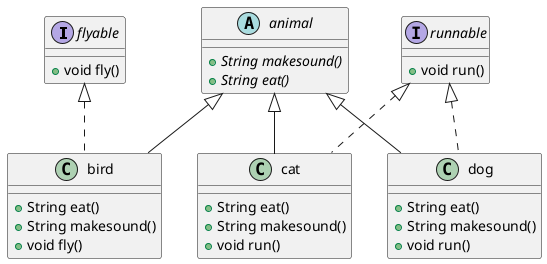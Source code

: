 @startuml
interface flyable {
+ void fly()
}

class bird {
+ String eat()
+ String makesound()
+ void fly()
}

interface runnable {
+ void run()
}

abstract class animal {
+ {abstract}String makesound()
+ {abstract}String eat()
}

class dog {
+ String eat()
+ String makesound()
+ void run()
}

class cat {
+ String eat()
+ String makesound()
+ void run()
}



flyable <|.. bird
animal <|-- bird
runnable <|.. dog
animal <|-- dog
runnable <|.. cat
animal <|-- cat
@enduml